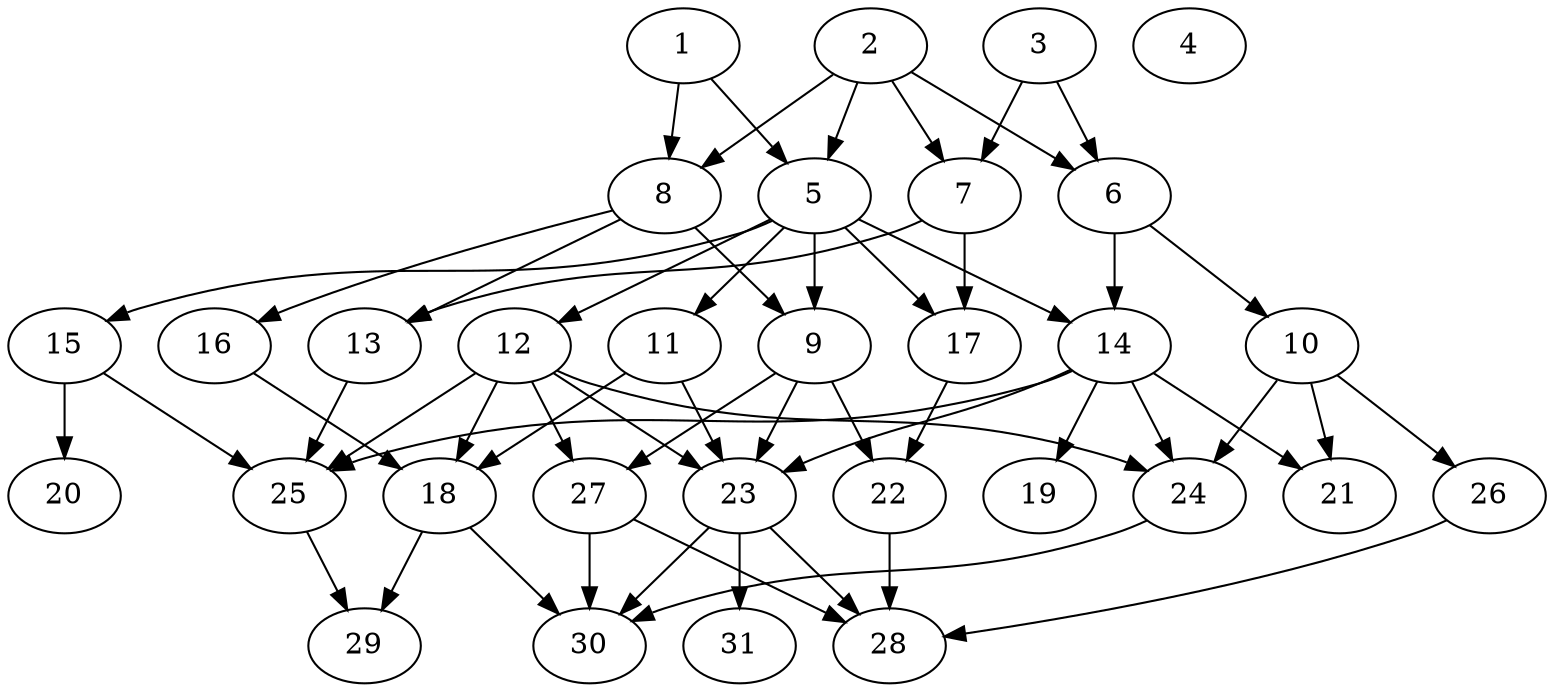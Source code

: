 // DAG (tier=2-normal, mode=data, n=31, ccr=0.415, fat=0.581, density=0.514, regular=0.555, jump=0.172, mindata=2097152, maxdata=16777216)
// DAG automatically generated by daggen at Sun Aug 24 16:33:34 2025
// /home/ermia/Project/Environments/daggen/bin/daggen --dot --ccr 0.415 --fat 0.581 --regular 0.555 --density 0.514 --jump 0.172 --mindata 2097152 --maxdata 16777216 -n 31 
digraph G {
  1 [size="47822045937498712", alpha="0.00", expect_size="23911022968749356"]
  1 -> 5 [size ="95834813235200"]
  1 -> 8 [size ="95834813235200"]
  2 [size="14061855316588320", alpha="0.16", expect_size="7030927658294160"]
  2 -> 5 [size ="533520711680000"]
  2 -> 6 [size ="533520711680000"]
  2 -> 7 [size ="533520711680000"]
  2 -> 8 [size ="533520711680000"]
  3 [size="1539777361866857984", alpha="0.03", expect_size="769888680933428992"]
  3 -> 6 [size ="940411140964352"]
  3 -> 7 [size ="940411140964352"]
  4 [size="3396600329433188", alpha="0.07", expect_size="1698300164716594"]
  5 [size="621080156471906271232", alpha="0.12", expect_size="310540078235953135616"]
  5 -> 9 [size ="582355823624192"]
  5 -> 11 [size ="582355823624192"]
  5 -> 12 [size ="582355823624192"]
  5 -> 14 [size ="582355823624192"]
  5 -> 15 [size ="582355823624192"]
  5 -> 17 [size ="582355823624192"]
  6 [size="15383597613234468", alpha="0.12", expect_size="7691798806617234"]
  6 -> 10 [size ="689023223857152"]
  6 -> 14 [size ="689023223857152"]
  7 [size="72306358600495472", alpha="0.16", expect_size="36153179300247736"]
  7 -> 13 [size ="1303390244044800"]
  7 -> 17 [size ="1303390244044800"]
  8 [size="2199434498670592000000", alpha="0.17", expect_size="1099717249335296000000"]
  8 -> 9 [size ="1352998584320000"]
  8 -> 13 [size ="1352998584320000"]
  8 -> 16 [size ="1352998584320000"]
  9 [size="1953590036903376191488", alpha="0.02", expect_size="976795018451688095744"]
  9 -> 22 [size ="1250198407872512"]
  9 -> 23 [size ="1250198407872512"]
  9 -> 27 [size ="1250198407872512"]
  10 [size="89174986286787200", alpha="0.08", expect_size="44587493143393600"]
  10 -> 21 [size ="1588278906060800"]
  10 -> 24 [size ="1588278906060800"]
  10 -> 26 [size ="1588278906060800"]
  11 [size="1165760330192324096", alpha="0.11", expect_size="582880165096162048"]
  11 -> 18 [size ="406007360520192"]
  11 -> 23 [size ="406007360520192"]
  12 [size="3282837405105442", alpha="0.12", expect_size="1641418702552721"]
  12 -> 18 [size ="168437888319488"]
  12 -> 23 [size ="168437888319488"]
  12 -> 24 [size ="168437888319488"]
  12 -> 25 [size ="168437888319488"]
  12 -> 27 [size ="168437888319488"]
  13 [size="27587344329581172", alpha="0.02", expect_size="13793672164790586"]
  13 -> 25 [size ="992631400169472"]
  14 [size="1345853698741823864832", alpha="0.07", expect_size="672926849370911932416"]
  14 -> 19 [size ="975188464238592"]
  14 -> 21 [size ="975188464238592"]
  14 -> 23 [size ="975188464238592"]
  14 -> 24 [size ="975188464238592"]
  14 -> 25 [size ="975188464238592"]
  15 [size="4343027090164744716288", alpha="0.14", expect_size="2171513545082372358144"]
  15 -> 20 [size ="2129536128909312"]
  15 -> 25 [size ="2129536128909312"]
  16 [size="40353845384609272", alpha="0.14", expect_size="20176922692304636"]
  16 -> 18 [size ="36118200320000"]
  17 [size="49428175795436584", alpha="0.13", expect_size="24714087897718292"]
  17 -> 22 [size ="1601464866701312"]
  18 [size="14517601250486956", alpha="0.12", expect_size="7258800625243478"]
  18 -> 29 [size ="291018427596800"]
  18 -> 30 [size ="291018427596800"]
  19 [size="2112793537838825078784", alpha="0.18", expect_size="1056396768919412539392"]
  20 [size="2976121225202108465152", alpha="0.09", expect_size="1488060612601054232576"]
  21 [size="433168502369399341056", alpha="0.20", expect_size="216584251184699670528"]
  22 [size="36409656323686760", alpha="0.16", expect_size="18204828161843380"]
  22 -> 28 [size ="1654989445398528"]
  23 [size="1325362601773752123392", alpha="0.12", expect_size="662681300886876061696"]
  23 -> 28 [size ="965264782917632"]
  23 -> 30 [size ="965264782917632"]
  23 -> 31 [size ="965264782917632"]
  24 [size="16756677207884468", alpha="0.12", expect_size="8378338603942234"]
  24 -> 30 [size ="1441327807987712"]
  25 [size="10750881397461152", alpha="0.15", expect_size="5375440698730576"]
  25 -> 29 [size ="653902403862528"]
  26 [size="3574098821630430019584", alpha="0.13", expect_size="1787049410815215009792"]
  26 -> 28 [size ="1870112319602688"]
  27 [size="3724082579856919887872", alpha="0.15", expect_size="1862041289928459943936"]
  27 -> 28 [size ="1922071424663552"]
  27 -> 30 [size ="1922071424663552"]
  28 [size="870655587254272000000", alpha="0.18", expect_size="435327793627136000000"]
  29 [size="70558278499898816", alpha="0.12", expect_size="35279139249949408"]
  30 [size="31239507668432692", alpha="0.12", expect_size="15619753834216346"]
  31 [size="1402809631354002604032", alpha="0.08", expect_size="701404815677001302016"]
}